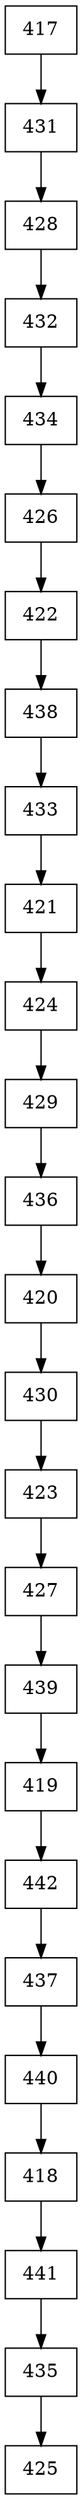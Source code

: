 digraph G {
  node [shape=record];
  node0 [label="{417}"];
  node0 -> node1;
  node1 [label="{431}"];
  node1 -> node2;
  node2 [label="{428}"];
  node2 -> node3;
  node3 [label="{432}"];
  node3 -> node4;
  node4 [label="{434}"];
  node4 -> node5;
  node5 [label="{426}"];
  node5 -> node6;
  node6 [label="{422}"];
  node6 -> node7;
  node7 [label="{438}"];
  node7 -> node8;
  node8 [label="{433}"];
  node8 -> node9;
  node9 [label="{421}"];
  node9 -> node10;
  node10 [label="{424}"];
  node10 -> node11;
  node11 [label="{429}"];
  node11 -> node12;
  node12 [label="{436}"];
  node12 -> node13;
  node13 [label="{420}"];
  node13 -> node14;
  node14 [label="{430}"];
  node14 -> node15;
  node15 [label="{423}"];
  node15 -> node16;
  node16 [label="{427}"];
  node16 -> node17;
  node17 [label="{439}"];
  node17 -> node18;
  node18 [label="{419}"];
  node18 -> node19;
  node19 [label="{442}"];
  node19 -> node20;
  node20 [label="{437}"];
  node20 -> node21;
  node21 [label="{440}"];
  node21 -> node22;
  node22 [label="{418}"];
  node22 -> node23;
  node23 [label="{441}"];
  node23 -> node24;
  node24 [label="{435}"];
  node24 -> node25;
  node25 [label="{425}"];
}
